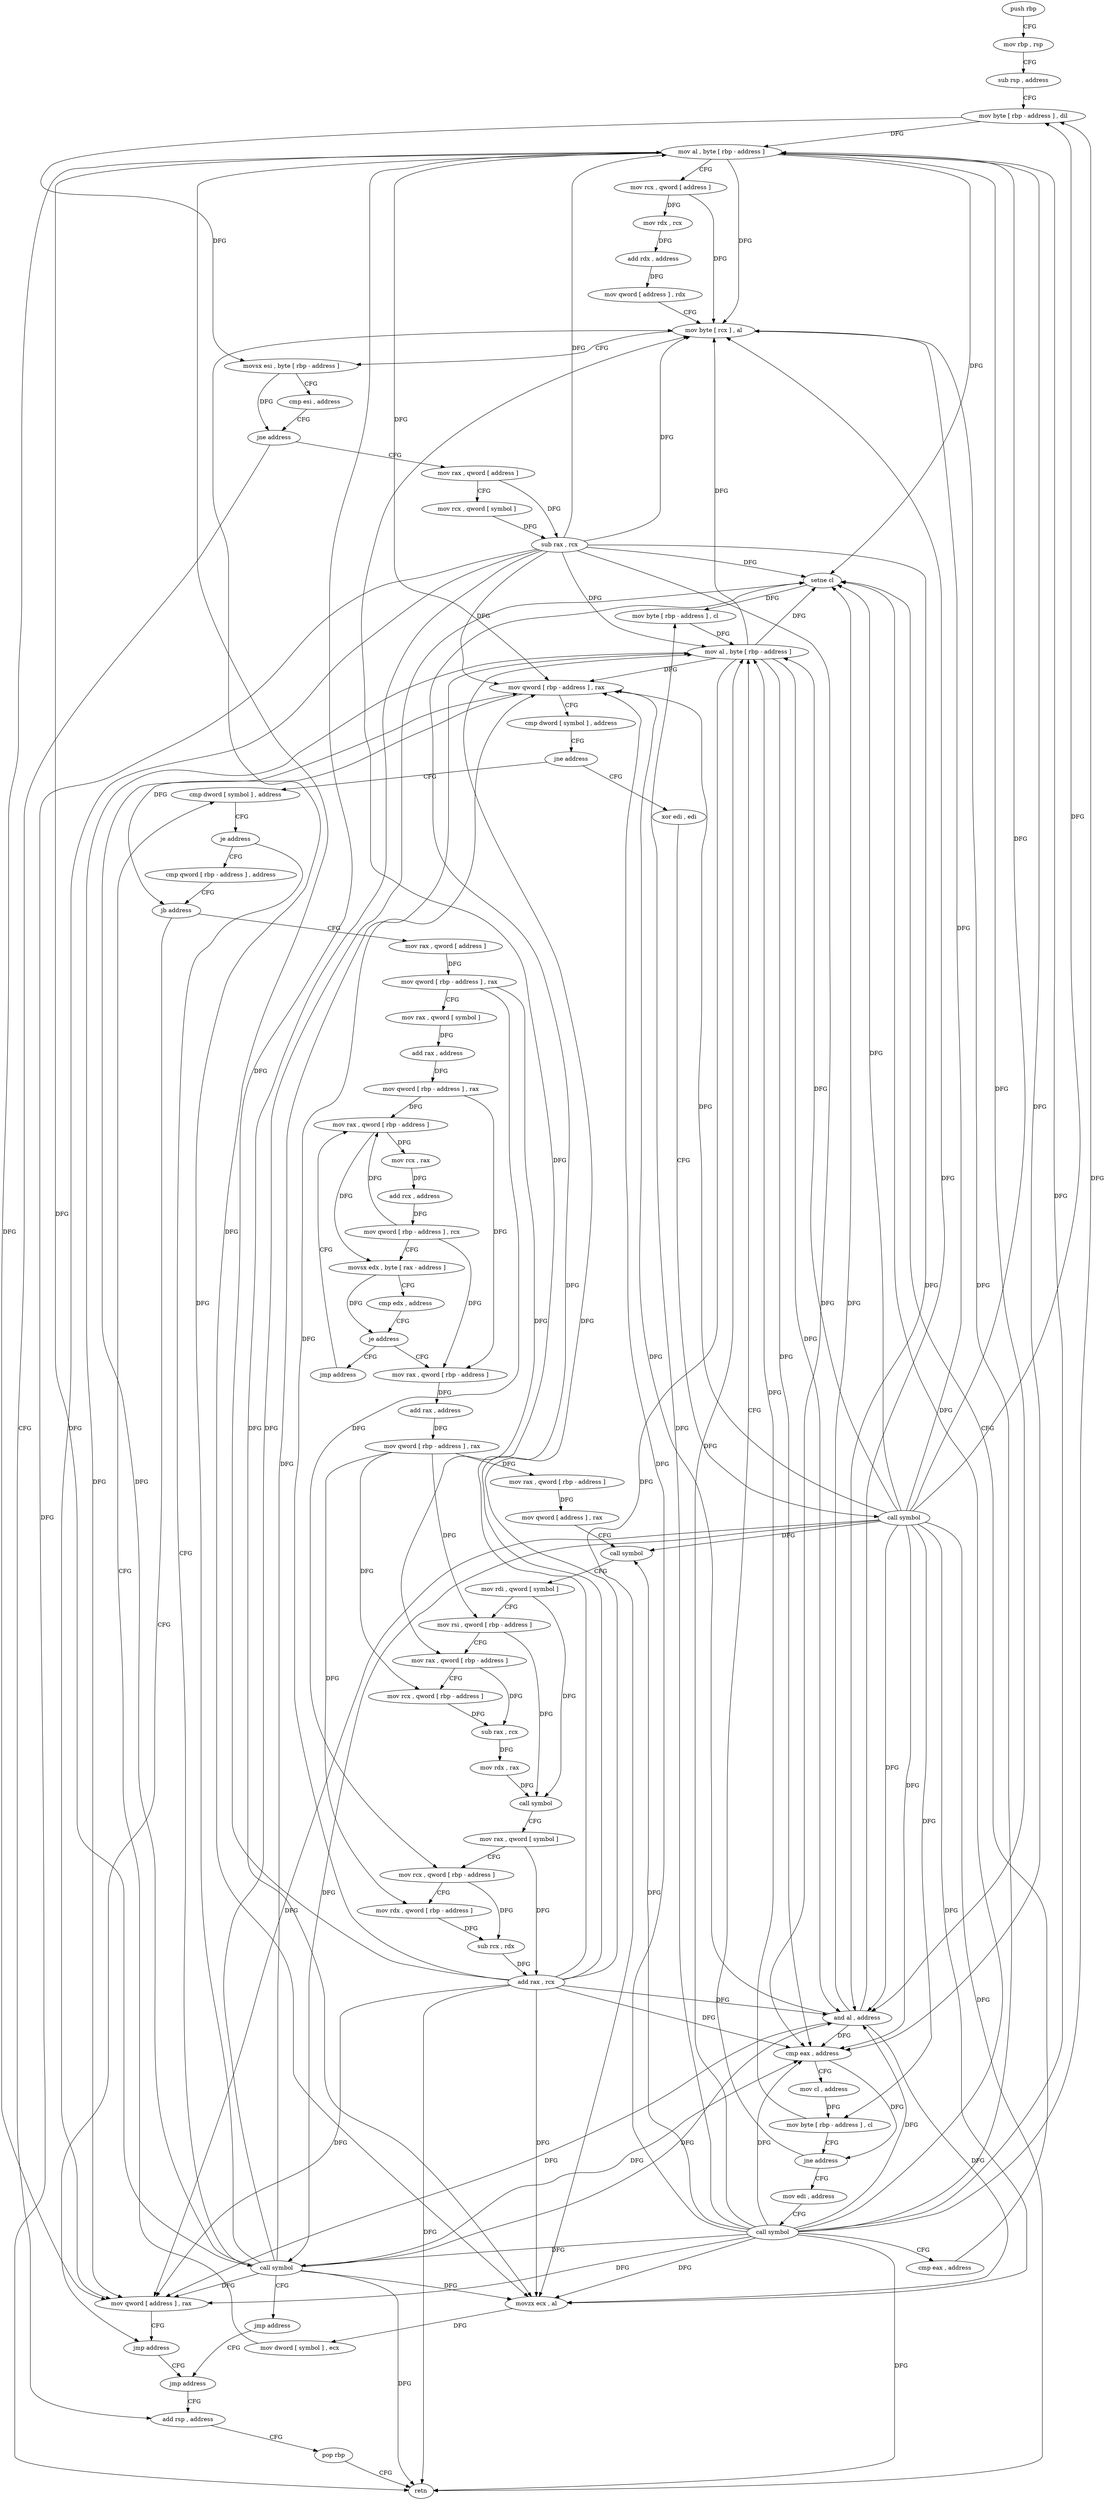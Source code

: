 digraph "func" {
"4206864" [label = "push rbp" ]
"4206865" [label = "mov rbp , rsp" ]
"4206868" [label = "sub rsp , address" ]
"4206872" [label = "mov byte [ rbp - address ] , dil" ]
"4206876" [label = "mov al , byte [ rbp - address ]" ]
"4206879" [label = "mov rcx , qword [ address ]" ]
"4206887" [label = "mov rdx , rcx" ]
"4206890" [label = "add rdx , address" ]
"4206897" [label = "mov qword [ address ] , rdx" ]
"4206905" [label = "mov byte [ rcx ] , al" ]
"4206907" [label = "movsx esi , byte [ rbp - address ]" ]
"4206911" [label = "cmp esi , address" ]
"4206914" [label = "jne address" ]
"4207218" [label = "add rsp , address" ]
"4206920" [label = "mov rax , qword [ address ]" ]
"4207222" [label = "pop rbp" ]
"4207223" [label = "retn" ]
"4206928" [label = "mov rcx , qword [ symbol ]" ]
"4206936" [label = "sub rax , rcx" ]
"4206939" [label = "mov qword [ rbp - address ] , rax" ]
"4206943" [label = "cmp dword [ symbol ] , address" ]
"4206951" [label = "jne address" ]
"4207012" [label = "cmp dword [ symbol ] , address" ]
"4206957" [label = "xor edi , edi" ]
"4207020" [label = "je address" ]
"4207036" [label = "cmp qword [ rbp - address ] , address" ]
"4207026" [label = "call symbol" ]
"4206959" [label = "call symbol" ]
"4206964" [label = "cmp eax , address" ]
"4206967" [label = "mov cl , address" ]
"4206969" [label = "mov byte [ rbp - address ] , cl" ]
"4206972" [label = "jne address" ]
"4206997" [label = "mov al , byte [ rbp - address ]" ]
"4206978" [label = "mov edi , address" ]
"4207044" [label = "jb address" ]
"4207208" [label = "jmp address" ]
"4207050" [label = "mov rax , qword [ address ]" ]
"4207031" [label = "jmp address" ]
"4207213" [label = "jmp address" ]
"4207000" [label = "and al , address" ]
"4207002" [label = "movzx ecx , al" ]
"4207005" [label = "mov dword [ symbol ] , ecx" ]
"4206983" [label = "call symbol" ]
"4206988" [label = "cmp eax , address" ]
"4206991" [label = "setne cl" ]
"4206994" [label = "mov byte [ rbp - address ] , cl" ]
"4207058" [label = "mov qword [ rbp - address ] , rax" ]
"4207062" [label = "mov rax , qword [ symbol ]" ]
"4207070" [label = "add rax , address" ]
"4207076" [label = "mov qword [ rbp - address ] , rax" ]
"4207080" [label = "mov rax , qword [ rbp - address ]" ]
"4207116" [label = "mov rax , qword [ rbp - address ]" ]
"4207120" [label = "add rax , address" ]
"4207126" [label = "mov qword [ rbp - address ] , rax" ]
"4207130" [label = "mov rax , qword [ rbp - address ]" ]
"4207134" [label = "mov qword [ address ] , rax" ]
"4207142" [label = "call symbol" ]
"4207147" [label = "mov rdi , qword [ symbol ]" ]
"4207155" [label = "mov rsi , qword [ rbp - address ]" ]
"4207159" [label = "mov rax , qword [ rbp - address ]" ]
"4207163" [label = "mov rcx , qword [ rbp - address ]" ]
"4207167" [label = "sub rax , rcx" ]
"4207170" [label = "mov rdx , rax" ]
"4207173" [label = "call symbol" ]
"4207178" [label = "mov rax , qword [ symbol ]" ]
"4207186" [label = "mov rcx , qword [ rbp - address ]" ]
"4207190" [label = "mov rdx , qword [ rbp - address ]" ]
"4207194" [label = "sub rcx , rdx" ]
"4207197" [label = "add rax , rcx" ]
"4207200" [label = "mov qword [ address ] , rax" ]
"4207111" [label = "jmp address" ]
"4207084" [label = "mov rcx , rax" ]
"4207087" [label = "add rcx , address" ]
"4207094" [label = "mov qword [ rbp - address ] , rcx" ]
"4207098" [label = "movsx edx , byte [ rax - address ]" ]
"4207102" [label = "cmp edx , address" ]
"4207105" [label = "je address" ]
"4206864" -> "4206865" [ label = "CFG" ]
"4206865" -> "4206868" [ label = "CFG" ]
"4206868" -> "4206872" [ label = "CFG" ]
"4206872" -> "4206876" [ label = "DFG" ]
"4206872" -> "4206907" [ label = "DFG" ]
"4206876" -> "4206879" [ label = "CFG" ]
"4206876" -> "4206905" [ label = "DFG" ]
"4206876" -> "4206939" [ label = "DFG" ]
"4206876" -> "4206964" [ label = "DFG" ]
"4206876" -> "4207000" [ label = "DFG" ]
"4206876" -> "4207002" [ label = "DFG" ]
"4206876" -> "4206991" [ label = "DFG" ]
"4206876" -> "4207200" [ label = "DFG" ]
"4206879" -> "4206887" [ label = "DFG" ]
"4206879" -> "4206905" [ label = "DFG" ]
"4206887" -> "4206890" [ label = "DFG" ]
"4206890" -> "4206897" [ label = "DFG" ]
"4206897" -> "4206905" [ label = "CFG" ]
"4206905" -> "4206907" [ label = "CFG" ]
"4206907" -> "4206911" [ label = "CFG" ]
"4206907" -> "4206914" [ label = "DFG" ]
"4206911" -> "4206914" [ label = "CFG" ]
"4206914" -> "4207218" [ label = "CFG" ]
"4206914" -> "4206920" [ label = "CFG" ]
"4207218" -> "4207222" [ label = "CFG" ]
"4206920" -> "4206928" [ label = "CFG" ]
"4206920" -> "4206936" [ label = "DFG" ]
"4207222" -> "4207223" [ label = "CFG" ]
"4206928" -> "4206936" [ label = "DFG" ]
"4206936" -> "4206939" [ label = "DFG" ]
"4206936" -> "4206905" [ label = "DFG" ]
"4206936" -> "4206876" [ label = "DFG" ]
"4206936" -> "4207223" [ label = "DFG" ]
"4206936" -> "4206964" [ label = "DFG" ]
"4206936" -> "4206997" [ label = "DFG" ]
"4206936" -> "4207000" [ label = "DFG" ]
"4206936" -> "4207002" [ label = "DFG" ]
"4206936" -> "4206991" [ label = "DFG" ]
"4206936" -> "4207200" [ label = "DFG" ]
"4206939" -> "4206943" [ label = "CFG" ]
"4206939" -> "4207044" [ label = "DFG" ]
"4206943" -> "4206951" [ label = "CFG" ]
"4206951" -> "4207012" [ label = "CFG" ]
"4206951" -> "4206957" [ label = "CFG" ]
"4207012" -> "4207020" [ label = "CFG" ]
"4206957" -> "4206959" [ label = "CFG" ]
"4207020" -> "4207036" [ label = "CFG" ]
"4207020" -> "4207026" [ label = "CFG" ]
"4207036" -> "4207044" [ label = "CFG" ]
"4207026" -> "4207031" [ label = "CFG" ]
"4207026" -> "4206905" [ label = "DFG" ]
"4207026" -> "4206939" [ label = "DFG" ]
"4207026" -> "4206964" [ label = "DFG" ]
"4207026" -> "4206876" [ label = "DFG" ]
"4207026" -> "4207223" [ label = "DFG" ]
"4207026" -> "4206997" [ label = "DFG" ]
"4207026" -> "4207000" [ label = "DFG" ]
"4207026" -> "4207002" [ label = "DFG" ]
"4207026" -> "4206991" [ label = "DFG" ]
"4207026" -> "4207200" [ label = "DFG" ]
"4206959" -> "4206964" [ label = "DFG" ]
"4206959" -> "4206872" [ label = "DFG" ]
"4206959" -> "4206905" [ label = "DFG" ]
"4206959" -> "4206939" [ label = "DFG" ]
"4206959" -> "4206876" [ label = "DFG" ]
"4206959" -> "4207223" [ label = "DFG" ]
"4206959" -> "4206997" [ label = "DFG" ]
"4206959" -> "4207000" [ label = "DFG" ]
"4206959" -> "4207002" [ label = "DFG" ]
"4206959" -> "4206991" [ label = "DFG" ]
"4206959" -> "4207200" [ label = "DFG" ]
"4206959" -> "4206969" [ label = "DFG" ]
"4206959" -> "4207026" [ label = "DFG" ]
"4206959" -> "4207142" [ label = "DFG" ]
"4206964" -> "4206967" [ label = "CFG" ]
"4206964" -> "4206972" [ label = "DFG" ]
"4206967" -> "4206969" [ label = "DFG" ]
"4206969" -> "4206972" [ label = "CFG" ]
"4206969" -> "4206997" [ label = "DFG" ]
"4206972" -> "4206997" [ label = "CFG" ]
"4206972" -> "4206978" [ label = "CFG" ]
"4206997" -> "4207000" [ label = "DFG" ]
"4206997" -> "4206905" [ label = "DFG" ]
"4206997" -> "4206939" [ label = "DFG" ]
"4206997" -> "4206964" [ label = "DFG" ]
"4206997" -> "4207002" [ label = "DFG" ]
"4206997" -> "4206991" [ label = "DFG" ]
"4206997" -> "4207200" [ label = "DFG" ]
"4206978" -> "4206983" [ label = "CFG" ]
"4207044" -> "4207208" [ label = "CFG" ]
"4207044" -> "4207050" [ label = "CFG" ]
"4207208" -> "4207213" [ label = "CFG" ]
"4207050" -> "4207058" [ label = "DFG" ]
"4207031" -> "4207213" [ label = "CFG" ]
"4207213" -> "4207218" [ label = "CFG" ]
"4207000" -> "4207002" [ label = "DFG" ]
"4207000" -> "4206905" [ label = "DFG" ]
"4207000" -> "4206939" [ label = "DFG" ]
"4207000" -> "4206964" [ label = "DFG" ]
"4207000" -> "4206991" [ label = "DFG" ]
"4207000" -> "4207200" [ label = "DFG" ]
"4207002" -> "4207005" [ label = "DFG" ]
"4207005" -> "4207012" [ label = "CFG" ]
"4206983" -> "4206988" [ label = "CFG" ]
"4206983" -> "4206872" [ label = "DFG" ]
"4206983" -> "4206905" [ label = "DFG" ]
"4206983" -> "4206939" [ label = "DFG" ]
"4206983" -> "4206964" [ label = "DFG" ]
"4206983" -> "4207026" [ label = "DFG" ]
"4206983" -> "4207000" [ label = "DFG" ]
"4206983" -> "4207002" [ label = "DFG" ]
"4206983" -> "4206876" [ label = "DFG" ]
"4206983" -> "4207223" [ label = "DFG" ]
"4206983" -> "4206997" [ label = "DFG" ]
"4206983" -> "4206991" [ label = "DFG" ]
"4206983" -> "4207200" [ label = "DFG" ]
"4206983" -> "4206994" [ label = "DFG" ]
"4206983" -> "4207142" [ label = "DFG" ]
"4206988" -> "4206991" [ label = "CFG" ]
"4206991" -> "4206994" [ label = "DFG" ]
"4206994" -> "4206997" [ label = "DFG" ]
"4207058" -> "4207062" [ label = "CFG" ]
"4207058" -> "4207159" [ label = "DFG" ]
"4207058" -> "4207186" [ label = "DFG" ]
"4207062" -> "4207070" [ label = "DFG" ]
"4207070" -> "4207076" [ label = "DFG" ]
"4207076" -> "4207080" [ label = "DFG" ]
"4207076" -> "4207116" [ label = "DFG" ]
"4207080" -> "4207084" [ label = "DFG" ]
"4207080" -> "4207098" [ label = "DFG" ]
"4207116" -> "4207120" [ label = "DFG" ]
"4207120" -> "4207126" [ label = "DFG" ]
"4207126" -> "4207130" [ label = "DFG" ]
"4207126" -> "4207155" [ label = "DFG" ]
"4207126" -> "4207163" [ label = "DFG" ]
"4207126" -> "4207190" [ label = "DFG" ]
"4207130" -> "4207134" [ label = "DFG" ]
"4207134" -> "4207142" [ label = "CFG" ]
"4207142" -> "4207147" [ label = "CFG" ]
"4207147" -> "4207155" [ label = "CFG" ]
"4207147" -> "4207173" [ label = "DFG" ]
"4207155" -> "4207159" [ label = "CFG" ]
"4207155" -> "4207173" [ label = "DFG" ]
"4207159" -> "4207163" [ label = "CFG" ]
"4207159" -> "4207167" [ label = "DFG" ]
"4207163" -> "4207167" [ label = "DFG" ]
"4207167" -> "4207170" [ label = "DFG" ]
"4207170" -> "4207173" [ label = "DFG" ]
"4207173" -> "4207178" [ label = "CFG" ]
"4207178" -> "4207186" [ label = "CFG" ]
"4207178" -> "4207197" [ label = "DFG" ]
"4207186" -> "4207190" [ label = "CFG" ]
"4207186" -> "4207194" [ label = "DFG" ]
"4207190" -> "4207194" [ label = "DFG" ]
"4207194" -> "4207197" [ label = "DFG" ]
"4207197" -> "4207200" [ label = "DFG" ]
"4207197" -> "4206905" [ label = "DFG" ]
"4207197" -> "4206939" [ label = "DFG" ]
"4207197" -> "4206964" [ label = "DFG" ]
"4207197" -> "4207000" [ label = "DFG" ]
"4207197" -> "4207002" [ label = "DFG" ]
"4207197" -> "4206991" [ label = "DFG" ]
"4207197" -> "4206876" [ label = "DFG" ]
"4207197" -> "4207223" [ label = "DFG" ]
"4207197" -> "4206997" [ label = "DFG" ]
"4207200" -> "4207208" [ label = "CFG" ]
"4207111" -> "4207080" [ label = "CFG" ]
"4207084" -> "4207087" [ label = "DFG" ]
"4207087" -> "4207094" [ label = "DFG" ]
"4207094" -> "4207098" [ label = "CFG" ]
"4207094" -> "4207080" [ label = "DFG" ]
"4207094" -> "4207116" [ label = "DFG" ]
"4207098" -> "4207102" [ label = "CFG" ]
"4207098" -> "4207105" [ label = "DFG" ]
"4207102" -> "4207105" [ label = "CFG" ]
"4207105" -> "4207116" [ label = "CFG" ]
"4207105" -> "4207111" [ label = "CFG" ]
}
